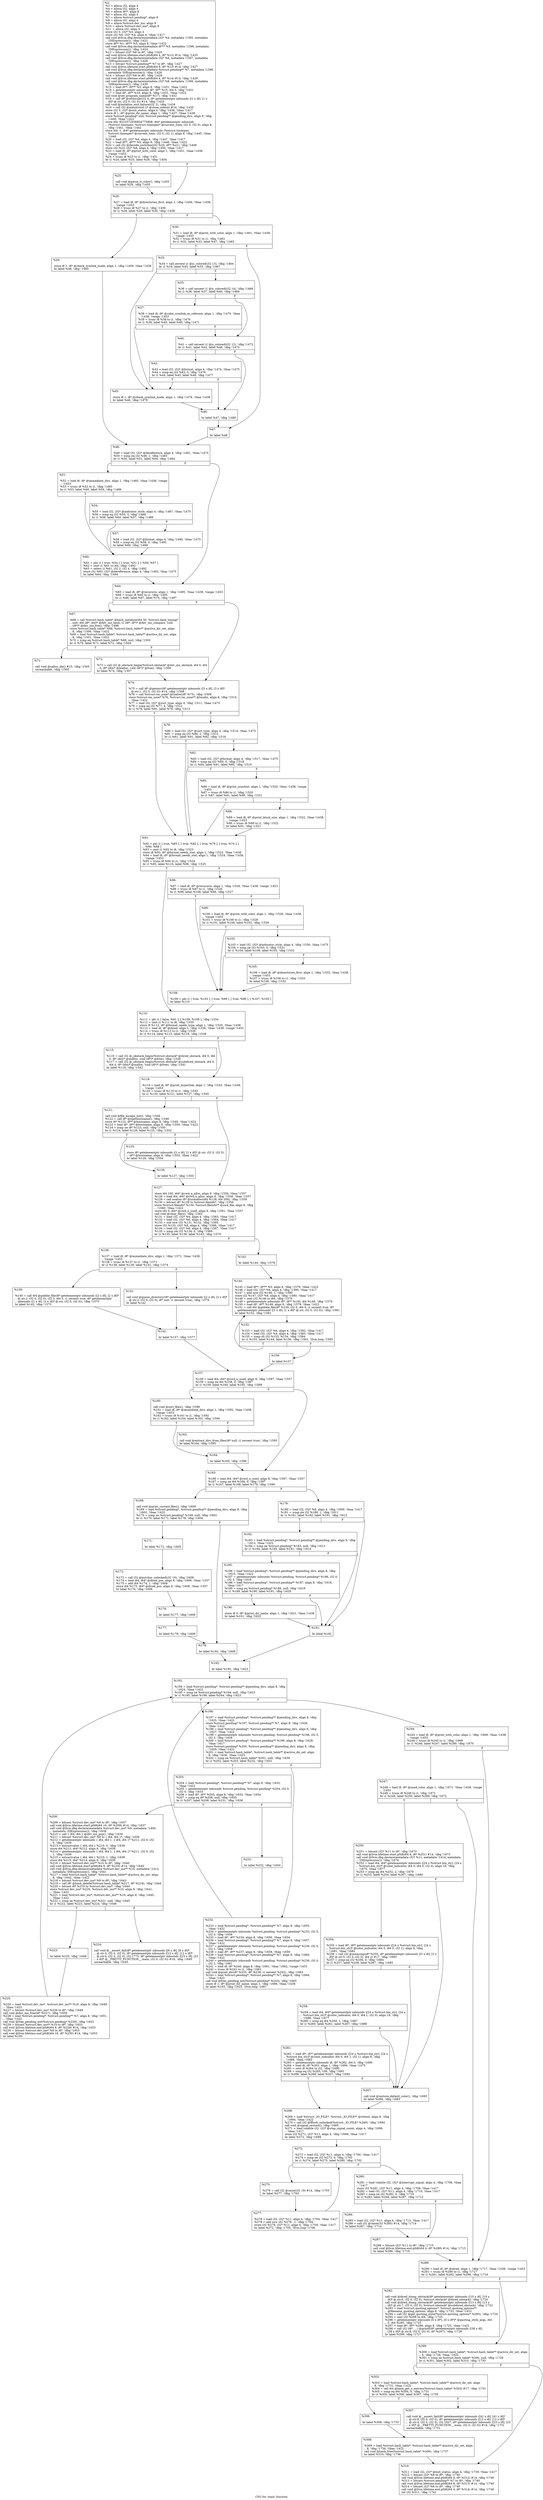 digraph "CFG for 'main' function" {
	label="CFG for 'main' function";

	Node0xefc700 [shape=record,label="{%2:\l  %3 = alloca i32, align 4\l  %4 = alloca i32, align 4\l  %5 = alloca i8**, align 8\l  %6 = alloca i32, align 4\l  %7 = alloca %struct.pending*, align 8\l  %8 = alloca i32, align 4\l  %9 = alloca %struct.dev_ino, align 8\l  %10 = alloca %struct.dev_ino*, align 8\l  %11 = alloca i32, align 4\l  store i32 0, i32* %3, align 4\l  store i32 %0, i32* %4, align 4, !tbaa !1417\l  call void @llvm.dbg.declare(metadata i32* %4, metadata !1395, metadata\l... !DIExpression()), !dbg !1421\l  store i8** %1, i8*** %5, align 8, !tbaa !1422\l  call void @llvm.dbg.declare(metadata i8*** %5, metadata !1396, metadata\l... !DIExpression()), !dbg !1424\l  %12 = bitcast i32* %6 to i8*, !dbg !1425\l  call void @llvm.lifetime.start.p0i8(i64 4, i8* %12) #14, !dbg !1425\l  call void @llvm.dbg.declare(metadata i32* %6, metadata !1397, metadata\l... !DIExpression()), !dbg !1426\l  %13 = bitcast %struct.pending** %7 to i8*, !dbg !1427\l  call void @llvm.lifetime.start.p0i8(i64 8, i8* %13) #14, !dbg !1427\l  call void @llvm.dbg.declare(metadata %struct.pending** %7, metadata !1398,\l... metadata !DIExpression()), !dbg !1428\l  %14 = bitcast i32* %8 to i8*, !dbg !1429\l  call void @llvm.lifetime.start.p0i8(i64 4, i8* %14) #14, !dbg !1429\l  call void @llvm.dbg.declare(metadata i32* %8, metadata !1399, metadata\l... !DIExpression()), !dbg !1430\l  %15 = load i8**, i8*** %5, align 8, !dbg !1431, !tbaa !1422\l  %16 = getelementptr inbounds i8*, i8** %15, i64 0, !dbg !1431\l  %17 = load i8*, i8** %16, align 8, !dbg !1431, !tbaa !1422\l  call void @set_program_name(i8* %17), !dbg !1432\l  %18 = call i8* @setlocale(i32 6, i8* getelementptr inbounds ([1 x i8], [1 x\l... i8]* @.str, i32 0, i32 0)) #14, !dbg !1433\l  call void @initialize_exit_failure(i32 2), !dbg !1434\l  %19 = call i32 @atexit(void ()* @close_stdout) #14, !dbg !1435\l  store i32 0, i32* @exit_status, align 4, !dbg !1436, !tbaa !1417\l  store i8 1, i8* @print_dir_name, align 1, !dbg !1437, !tbaa !1438\l  store %struct.pending* null, %struct.pending** @pending_dirs, align 8, !dbg\l... !1440, !tbaa !1422\l  store i64 -9223372036854775808, i64* getelementptr inbounds\l... (%struct.timespec, %struct.timespec* @current_time, i32 0, i32 0), align 8,\l... !dbg !1441, !tbaa !1442\l  store i64 -1, i64* getelementptr inbounds (%struct.timespec,\l... %struct.timespec* @current_time, i32 0, i32 1), align 8, !dbg !1445, !tbaa\l... !1446\l  %20 = load i32, i32* %4, align 4, !dbg !1447, !tbaa !1417\l  %21 = load i8**, i8*** %5, align 8, !dbg !1448, !tbaa !1422\l  %22 = call i32 @decode_switches(i32 %20, i8** %21), !dbg !1449\l  store i32 %22, i32* %6, align 4, !dbg !1450, !tbaa !1417\l  %23 = load i8, i8* @print_with_color, align 1, !dbg !1451, !tbaa !1438,\l... !range !1453\l  %24 = trunc i8 %23 to i1, !dbg !1451\l  br i1 %24, label %25, label %26, !dbg !1454\l|{<s0>T|<s1>F}}"];
	Node0xefc700:s0 -> Node0xefc840;
	Node0xefc700:s1 -> Node0xefc890;
	Node0xefc840 [shape=record,label="{%25:\l\l  call void @parse_ls_color(), !dbg !1455\l  br label %26, !dbg !1455\l}"];
	Node0xefc840 -> Node0xefc890;
	Node0xefc890 [shape=record,label="{%26:\l\l  %27 = load i8, i8* @directories_first, align 1, !dbg !1456, !tbaa !1438,\l... !range !1453\l  %28 = trunc i8 %27 to i1, !dbg !1456\l  br i1 %28, label %29, label %30, !dbg !1458\l|{<s0>T|<s1>F}}"];
	Node0xefc890:s0 -> Node0xefce00;
	Node0xefc890:s1 -> Node0xefce50;
	Node0xefce00 [shape=record,label="{%29:\l\l  store i8 1, i8* @check_symlink_mode, align 1, !dbg !1459, !tbaa !1438\l  br label %48, !dbg !1460\l}"];
	Node0xefce00 -> Node0xefbd50;
	Node0xefce50 [shape=record,label="{%30:\l\l  %31 = load i8, i8* @print_with_color, align 1, !dbg !1461, !tbaa !1438,\l... !range !1453\l  %32 = trunc i8 %31 to i1, !dbg !1461\l  br i1 %32, label %33, label %47, !dbg !1463\l|{<s0>T|<s1>F}}"];
	Node0xefce50:s0 -> Node0xefcea0;
	Node0xefce50:s1 -> Node0xefbd00;
	Node0xefcea0 [shape=record,label="{%33:\l\l  %34 = call zeroext i1 @is_colored(i32 13), !dbg !1464\l  br i1 %34, label %45, label %35, !dbg !1467\l|{<s0>T|<s1>F}}"];
	Node0xefcea0:s0 -> Node0xefbc60;
	Node0xefcea0:s1 -> Node0xefcef0;
	Node0xefcef0 [shape=record,label="{%35:\l\l  %36 = call zeroext i1 @is_colored(i32 14), !dbg !1468\l  br i1 %36, label %37, label %40, !dbg !1469\l|{<s0>T|<s1>F}}"];
	Node0xefcef0:s0 -> Node0xefcf40;
	Node0xefcef0:s1 -> Node0xefcf90;
	Node0xefcf40 [shape=record,label="{%37:\l\l  %38 = load i8, i8* @color_symlink_as_referent, align 1, !dbg !1470, !tbaa\l... !1438, !range !1453\l  %39 = trunc i8 %38 to i1, !dbg !1470\l  br i1 %39, label %45, label %40, !dbg !1471\l|{<s0>T|<s1>F}}"];
	Node0xefcf40:s0 -> Node0xefbc60;
	Node0xefcf40:s1 -> Node0xefcf90;
	Node0xefcf90 [shape=record,label="{%40:\l\l  %41 = call zeroext i1 @is_colored(i32 12), !dbg !1472\l  br i1 %41, label %42, label %46, !dbg !1473\l|{<s0>T|<s1>F}}"];
	Node0xefcf90:s0 -> Node0xefbc10;
	Node0xefcf90:s1 -> Node0xefbcb0;
	Node0xefbc10 [shape=record,label="{%42:\l\l  %43 = load i32, i32* @format, align 4, !dbg !1474, !tbaa !1475\l  %44 = icmp eq i32 %43, 0, !dbg !1476\l  br i1 %44, label %45, label %46, !dbg !1477\l|{<s0>T|<s1>F}}"];
	Node0xefbc10:s0 -> Node0xefbc60;
	Node0xefbc10:s1 -> Node0xefbcb0;
	Node0xefbc60 [shape=record,label="{%45:\l\l  store i8 1, i8* @check_symlink_mode, align 1, !dbg !1478, !tbaa !1438\l  br label %46, !dbg !1479\l}"];
	Node0xefbc60 -> Node0xefbcb0;
	Node0xefbcb0 [shape=record,label="{%46:\l\l  br label %47, !dbg !1480\l}"];
	Node0xefbcb0 -> Node0xefbd00;
	Node0xefbd00 [shape=record,label="{%47:\l\l  br label %48\l}"];
	Node0xefbd00 -> Node0xefbd50;
	Node0xefbd50 [shape=record,label="{%48:\l\l  %49 = load i32, i32* @dereference, align 4, !dbg !1481, !tbaa !1475\l  %50 = icmp eq i32 %49, 1, !dbg !1483\l  br i1 %50, label %51, label %64, !dbg !1484\l|{<s0>T|<s1>F}}"];
	Node0xefbd50:s0 -> Node0xefbda0;
	Node0xefbd50:s1 -> Node0xefdb60;
	Node0xefbda0 [shape=record,label="{%51:\l\l  %52 = load i8, i8* @immediate_dirs, align 1, !dbg !1485, !tbaa !1438, !range\l... !1453\l  %53 = trunc i8 %52 to i1, !dbg !1485\l  br i1 %53, label %60, label %54, !dbg !1486\l|{<s0>T|<s1>F}}"];
	Node0xefbda0:s0 -> Node0xefdb10;
	Node0xefbda0:s1 -> Node0xefda70;
	Node0xefda70 [shape=record,label="{%54:\l\l  %55 = load i32, i32* @indicator_style, align 4, !dbg !1487, !tbaa !1475\l  %56 = icmp eq i32 %55, 3, !dbg !1488\l  br i1 %56, label %60, label %57, !dbg !1489\l|{<s0>T|<s1>F}}"];
	Node0xefda70:s0 -> Node0xefdb10;
	Node0xefda70:s1 -> Node0xefdac0;
	Node0xefdac0 [shape=record,label="{%57:\l\l  %58 = load i32, i32* @format, align 4, !dbg !1490, !tbaa !1475\l  %59 = icmp eq i32 %58, 0, !dbg !1491\l  br label %60, !dbg !1489\l}"];
	Node0xefdac0 -> Node0xefdb10;
	Node0xefdb10 [shape=record,label="{%60:\l\l  %61 = phi i1 [ true, %54 ], [ true, %51 ], [ %59, %57 ]\l  %62 = zext i1 %61 to i64, !dbg !1492\l  %63 = select i1 %61, i32 2, i32 4, !dbg !1492\l  store i32 %63, i32* @dereference, align 4, !dbg !1493, !tbaa !1475\l  br label %64, !dbg !1494\l}"];
	Node0xefdb10 -> Node0xefdb60;
	Node0xefdb60 [shape=record,label="{%64:\l\l  %65 = load i8, i8* @recursive, align 1, !dbg !1495, !tbaa !1438, !range !1453\l  %66 = trunc i8 %65 to i1, !dbg !1495\l  br i1 %66, label %67, label %74, !dbg !1497\l|{<s0>T|<s1>F}}"];
	Node0xefdb60:s0 -> Node0xefdbb0;
	Node0xefdb60:s1 -> Node0xefe130;
	Node0xefdbb0 [shape=record,label="{%67:\l\l  %68 = call %struct.hash_table* @hash_initialize(i64 30, %struct.hash_tuning*\l... null, i64 (i8*, i64)* @dev_ino_hash, i1 (i8*, i8*)* @dev_ino_compare, void\l... (i8*)* @dev_ino_free), !dbg !1498\l  store %struct.hash_table* %68, %struct.hash_table** @active_dir_set, align\l... 8, !dbg !1500, !tbaa !1422\l  %69 = load %struct.hash_table*, %struct.hash_table** @active_dir_set, align\l... 8, !dbg !1501, !tbaa !1422\l  %70 = icmp eq %struct.hash_table* %69, null, !dbg !1503\l  br i1 %70, label %71, label %72, !dbg !1504\l|{<s0>T|<s1>F}}"];
	Node0xefdbb0:s0 -> Node0xefdc00;
	Node0xefdbb0:s1 -> Node0xefe0e0;
	Node0xefdc00 [shape=record,label="{%71:\l\l  call void @xalloc_die() #15, !dbg !1505\l  unreachable, !dbg !1505\l}"];
	Node0xefe0e0 [shape=record,label="{%72:\l\l  %73 = call i32 @_obstack_begin(%struct.obstack* @dev_ino_obstack, i64 0, i64\l... 0, i8* (i64)* @malloc, void (i8*)* @free), !dbg !1506\l  br label %74, !dbg !1507\l}"];
	Node0xefe0e0 -> Node0xefe130;
	Node0xefe130 [shape=record,label="{%74:\l\l  %75 = call i8* @getenv(i8* getelementptr inbounds ([3 x i8], [3 x i8]*\l... @.str.1, i32 0, i32 0)) #14, !dbg !1508\l  %76 = call %struct.tm_zone* @tzalloc(i8* %75), !dbg !1509\l  store %struct.tm_zone* %76, %struct.tm_zone** @localtz, align 8, !dbg !1510,\l... !tbaa !1422\l  %77 = load i32, i32* @sort_type, align 4, !dbg !1511, !tbaa !1475\l  %78 = icmp eq i32 %77, 4, !dbg !1512\l  br i1 %78, label %91, label %79, !dbg !1513\l|{<s0>T|<s1>F}}"];
	Node0xefe130:s0 -> Node0xefe7c0;
	Node0xefe130:s1 -> Node0xefe180;
	Node0xefe180 [shape=record,label="{%79:\l\l  %80 = load i32, i32* @sort_type, align 4, !dbg !1514, !tbaa !1475\l  %81 = icmp eq i32 %80, 2, !dbg !1515\l  br i1 %81, label %91, label %82, !dbg !1516\l|{<s0>T|<s1>F}}"];
	Node0xefe180:s0 -> Node0xefe7c0;
	Node0xefe180:s1 -> Node0xefe1d0;
	Node0xefe1d0 [shape=record,label="{%82:\l\l  %83 = load i32, i32* @format, align 4, !dbg !1517, !tbaa !1475\l  %84 = icmp eq i32 %83, 0, !dbg !1518\l  br i1 %84, label %91, label %85, !dbg !1519\l|{<s0>T|<s1>F}}"];
	Node0xefe1d0:s0 -> Node0xefe7c0;
	Node0xefe1d0:s1 -> Node0xefe220;
	Node0xefe220 [shape=record,label="{%85:\l\l  %86 = load i8, i8* @print_scontext, align 1, !dbg !1520, !tbaa !1438, !range\l... !1453\l  %87 = trunc i8 %86 to i1, !dbg !1520\l  br i1 %87, label %91, label %88, !dbg !1521\l|{<s0>T|<s1>F}}"];
	Node0xefe220:s0 -> Node0xefe7c0;
	Node0xefe220:s1 -> Node0xefe270;
	Node0xefe270 [shape=record,label="{%88:\l\l  %89 = load i8, i8* @print_block_size, align 1, !dbg !1522, !tbaa !1438,\l... !range !1453\l  %90 = trunc i8 %89 to i1, !dbg !1522\l  br label %91, !dbg !1521\l}"];
	Node0xefe270 -> Node0xefe7c0;
	Node0xefe7c0 [shape=record,label="{%91:\l\l  %92 = phi i1 [ true, %85 ], [ true, %82 ], [ true, %79 ], [ true, %74 ], [\l... %90, %88 ]\l  %93 = zext i1 %92 to i8, !dbg !1523\l  store i8 %93, i8* @format_needs_stat, align 1, !dbg !1523, !tbaa !1438\l  %94 = load i8, i8* @format_needs_stat, align 1, !dbg !1524, !tbaa !1438,\l... !range !1453\l  %95 = trunc i8 %94 to i1, !dbg !1524\l  br i1 %95, label %110, label %96, !dbg !1525\l|{<s0>T|<s1>F}}"];
	Node0xefe7c0:s0 -> Node0xefeee0;
	Node0xefe7c0:s1 -> Node0xefe810;
	Node0xefe810 [shape=record,label="{%96:\l\l  %97 = load i8, i8* @recursive, align 1, !dbg !1526, !tbaa !1438, !range !1453\l  %98 = trunc i8 %97 to i1, !dbg !1526\l  br i1 %98, label %108, label %99, !dbg !1527\l|{<s0>T|<s1>F}}"];
	Node0xefe810:s0 -> Node0xefe950;
	Node0xefe810:s1 -> Node0xefe860;
	Node0xefe860 [shape=record,label="{%99:\l\l  %100 = load i8, i8* @print_with_color, align 1, !dbg !1528, !tbaa !1438,\l... !range !1453\l  %101 = trunc i8 %100 to i1, !dbg !1528\l  br i1 %101, label %108, label %102, !dbg !1529\l|{<s0>T|<s1>F}}"];
	Node0xefe860:s0 -> Node0xefe950;
	Node0xefe860:s1 -> Node0xefe8b0;
	Node0xefe8b0 [shape=record,label="{%102:\l\l  %103 = load i32, i32* @indicator_style, align 4, !dbg !1530, !tbaa !1475\l  %104 = icmp ne i32 %103, 0, !dbg !1531\l  br i1 %104, label %108, label %105, !dbg !1532\l|{<s0>T|<s1>F}}"];
	Node0xefe8b0:s0 -> Node0xefe950;
	Node0xefe8b0:s1 -> Node0xefe900;
	Node0xefe900 [shape=record,label="{%105:\l\l  %106 = load i8, i8* @directories_first, align 1, !dbg !1533, !tbaa !1438,\l... !range !1453\l  %107 = trunc i8 %106 to i1, !dbg !1533\l  br label %108, !dbg !1532\l}"];
	Node0xefe900 -> Node0xefe950;
	Node0xefe950 [shape=record,label="{%108:\l\l  %109 = phi i1 [ true, %102 ], [ true, %99 ], [ true, %96 ], [ %107, %105 ]\l  br label %110\l}"];
	Node0xefe950 -> Node0xefeee0;
	Node0xefeee0 [shape=record,label="{%110:\l\l  %111 = phi i1 [ false, %91 ], [ %109, %108 ], !dbg !1534\l  %112 = zext i1 %111 to i8, !dbg !1535\l  store i8 %112, i8* @format_needs_type, align 1, !dbg !1535, !tbaa !1438\l  %113 = load i8, i8* @dired, align 1, !dbg !1536, !tbaa !1438, !range !1453\l  %114 = trunc i8 %113 to i1, !dbg !1536\l  br i1 %114, label %115, label %118, !dbg !1538\l|{<s0>T|<s1>F}}"];
	Node0xefeee0:s0 -> Node0xefef30;
	Node0xefeee0:s1 -> Node0xefef80;
	Node0xefef30 [shape=record,label="{%115:\l\l  %116 = call i32 @_obstack_begin(%struct.obstack* @dired_obstack, i64 0, i64\l... 0, i8* (i64)* @malloc, void (i8*)* @free), !dbg !1539\l  %117 = call i32 @_obstack_begin(%struct.obstack* @subdired_obstack, i64 0,\l... i64 0, i8* (i64)* @malloc, void (i8*)* @free), !dbg !1541\l  br label %118, !dbg !1542\l}"];
	Node0xefef30 -> Node0xefef80;
	Node0xefef80 [shape=record,label="{%118:\l\l  %119 = load i8, i8* @print_hyperlink, align 1, !dbg !1543, !tbaa !1438,\l... !range !1453\l  %120 = trunc i8 %119 to i1, !dbg !1543\l  br i1 %120, label %121, label %127, !dbg !1545\l|{<s0>T|<s1>F}}"];
	Node0xefef80:s0 -> Node0xefefd0;
	Node0xefef80:s1 -> Node0xf10390;
	Node0xefefd0 [shape=record,label="{%121:\l\l  call void @file_escape_init(), !dbg !1546\l  %122 = call i8* @xgethostname(), !dbg !1548\l  store i8* %122, i8** @hostname, align 8, !dbg !1549, !tbaa !1422\l  %123 = load i8*, i8** @hostname, align 8, !dbg !1550, !tbaa !1422\l  %124 = icmp ne i8* %123, null, !dbg !1550\l  br i1 %124, label %126, label %125, !dbg !1552\l|{<s0>T|<s1>F}}"];
	Node0xefefd0:s0 -> Node0xeff070;
	Node0xefefd0:s1 -> Node0xeff020;
	Node0xeff020 [shape=record,label="{%125:\l\l  store i8* getelementptr inbounds ([1 x i8], [1 x i8]* @.str, i32 0, i32 0),\l... i8** @hostname, align 8, !dbg !1553, !tbaa !1422\l  br label %126, !dbg !1554\l}"];
	Node0xeff020 -> Node0xeff070;
	Node0xeff070 [shape=record,label="{%126:\l\l  br label %127, !dbg !1555\l}"];
	Node0xeff070 -> Node0xf10390;
	Node0xf10390 [shape=record,label="{%127:\l\l  store i64 100, i64* @cwd_n_alloc, align 8, !dbg !1556, !tbaa !1557\l  %128 = load i64, i64* @cwd_n_alloc, align 8, !dbg !1558, !tbaa !1557\l  %129 = call noalias i8* @xnmalloc(i64 %128, i64 200), !dbg !1559\l  %130 = bitcast i8* %129 to %struct.fileinfo*, !dbg !1559\l  store %struct.fileinfo* %130, %struct.fileinfo** @cwd_file, align 8, !dbg\l... !1560, !tbaa !1422\l  store i64 0, i64* @cwd_n_used, align 8, !dbg !1561, !tbaa !1557\l  call void @clear_files(), !dbg !1562\l  %131 = load i32, i32* %4, align 4, !dbg !1563, !tbaa !1417\l  %132 = load i32, i32* %6, align 4, !dbg !1564, !tbaa !1417\l  %133 = sub nsw i32 %131, %132, !dbg !1565\l  store i32 %133, i32* %8, align 4, !dbg !1566, !tbaa !1417\l  %134 = load i32, i32* %8, align 4, !dbg !1567, !tbaa !1417\l  %135 = icmp sle i32 %134, 0, !dbg !1569\l  br i1 %135, label %136, label %143, !dbg !1570\l|{<s0>T|<s1>F}}"];
	Node0xf10390:s0 -> Node0xf103e0;
	Node0xf10390:s1 -> Node0xf10520;
	Node0xf103e0 [shape=record,label="{%136:\l\l  %137 = load i8, i8* @immediate_dirs, align 1, !dbg !1571, !tbaa !1438,\l... !range !1453\l  %138 = trunc i8 %137 to i1, !dbg !1571\l  br i1 %138, label %139, label %141, !dbg !1574\l|{<s0>T|<s1>F}}"];
	Node0xf103e0:s0 -> Node0xf10430;
	Node0xf103e0:s1 -> Node0xf10480;
	Node0xf10430 [shape=record,label="{%139:\l\l  %140 = call i64 @gobble_file(i8* getelementptr inbounds ([2 x i8], [2 x i8]*\l... @.str.2, i32 0, i32 0), i32 3, i64 0, i1 zeroext true, i8* getelementptr\l... inbounds ([1 x i8], [1 x i8]* @.str, i32 0, i32 0)), !dbg !1575\l  br label %142, !dbg !1575\l}"];
	Node0xf10430 -> Node0xf104d0;
	Node0xf10480 [shape=record,label="{%141:\l\l  call void @queue_directory(i8* getelementptr inbounds ([2 x i8], [2 x i8]*\l... @.str.2, i32 0, i32 0), i8* null, i1 zeroext true), !dbg !1576\l  br label %142\l}"];
	Node0xf10480 -> Node0xf104d0;
	Node0xf104d0 [shape=record,label="{%142:\l\l  br label %157, !dbg !1577\l}"];
	Node0xf104d0 -> Node0xf10bc0;
	Node0xf10520 [shape=record,label="{%143:\l\l  br label %144, !dbg !1578\l}"];
	Node0xf10520 -> Node0xf10ad0;
	Node0xf10ad0 [shape=record,label="{%144:\l\l  %145 = load i8**, i8*** %5, align 8, !dbg !1579, !tbaa !1422\l  %146 = load i32, i32* %6, align 4, !dbg !1580, !tbaa !1417\l  %147 = add nsw i32 %146, 1, !dbg !1580\l  store i32 %147, i32* %6, align 4, !dbg !1580, !tbaa !1417\l  %148 = sext i32 %146 to i64, !dbg !1579\l  %149 = getelementptr inbounds i8*, i8** %145, i64 %148, !dbg !1579\l  %150 = load i8*, i8** %149, align 8, !dbg !1579, !tbaa !1422\l  %151 = call i64 @gobble_file(i8* %150, i32 0, i64 0, i1 zeroext true, i8*\l... getelementptr inbounds ([1 x i8], [1 x i8]* @.str, i32 0, i32 0)), !dbg !1581\l  br label %152, !dbg !1581\l}"];
	Node0xf10ad0 -> Node0xf10b20;
	Node0xf10b20 [shape=record,label="{%152:\l\l  %153 = load i32, i32* %6, align 4, !dbg !1582, !tbaa !1417\l  %154 = load i32, i32* %4, align 4, !dbg !1583, !tbaa !1417\l  %155 = icmp slt i32 %153, %154, !dbg !1584\l  br i1 %155, label %144, label %156, !dbg !1581, !llvm.loop !1585\l|{<s0>T|<s1>F}}"];
	Node0xf10b20:s0 -> Node0xf10ad0;
	Node0xf10b20:s1 -> Node0xf10b70;
	Node0xf10b70 [shape=record,label="{%156:\l\l  br label %157\l}"];
	Node0xf10b70 -> Node0xf10bc0;
	Node0xf10bc0 [shape=record,label="{%157:\l\l  %158 = load i64, i64* @cwd_n_used, align 8, !dbg !1587, !tbaa !1557\l  %159 = icmp ne i64 %158, 0, !dbg !1587\l  br i1 %159, label %160, label %165, !dbg !1589\l|{<s0>T|<s1>F}}"];
	Node0xf10bc0:s0 -> Node0xf10c10;
	Node0xf10bc0:s1 -> Node0xf11380;
	Node0xf10c10 [shape=record,label="{%160:\l\l  call void @sort_files(), !dbg !1590\l  %161 = load i8, i8* @immediate_dirs, align 1, !dbg !1592, !tbaa !1438,\l... !range !1453\l  %162 = trunc i8 %161 to i1, !dbg !1592\l  br i1 %162, label %164, label %163, !dbg !1594\l|{<s0>T|<s1>F}}"];
	Node0xf10c10:s0 -> Node0xf11330;
	Node0xf10c10:s1 -> Node0xf10c60;
	Node0xf10c60 [shape=record,label="{%163:\l\l  call void @extract_dirs_from_files(i8* null, i1 zeroext true), !dbg !1595\l  br label %164, !dbg !1595\l}"];
	Node0xf10c60 -> Node0xf11330;
	Node0xf11330 [shape=record,label="{%164:\l\l  br label %165, !dbg !1596\l}"];
	Node0xf11330 -> Node0xf11380;
	Node0xf11380 [shape=record,label="{%165:\l\l  %166 = load i64, i64* @cwd_n_used, align 8, !dbg !1597, !tbaa !1557\l  %167 = icmp ne i64 %166, 0, !dbg !1597\l  br i1 %167, label %168, label %179, !dbg !1599\l|{<s0>T|<s1>F}}"];
	Node0xf11380:s0 -> Node0xf113d0;
	Node0xf11380:s1 -> Node0xf11a40;
	Node0xf113d0 [shape=record,label="{%168:\l\l  call void @print_current_files(), !dbg !1600\l  %169 = load %struct.pending*, %struct.pending** @pending_dirs, align 8, !dbg\l... !1602, !tbaa !1422\l  %170 = icmp ne %struct.pending* %169, null, !dbg !1602\l  br i1 %170, label %171, label %178, !dbg !1604\l|{<s0>T|<s1>F}}"];
	Node0xf113d0:s0 -> Node0xf11420;
	Node0xf113d0:s1 -> Node0xf119f0;
	Node0xf11420 [shape=record,label="{%171:\l\l  br label %172, !dbg !1605\l}"];
	Node0xf11420 -> Node0xf11470;
	Node0xf11470 [shape=record,label="{%172:\l\l  %173 = call i32 @putchar_unlocked(i32 10), !dbg !1606\l  %174 = load i64, i64* @dired_pos, align 8, !dbg !1606, !tbaa !1557\l  %175 = add i64 %174, 1, !dbg !1606\l  store i64 %175, i64* @dired_pos, align 8, !dbg !1606, !tbaa !1557\l  br label %176, !dbg !1606\l}"];
	Node0xf11470 -> Node0xf114c0;
	Node0xf114c0 [shape=record,label="{%176:\l\l  br label %177, !dbg !1606\l}"];
	Node0xf114c0 -> Node0xf119a0;
	Node0xf119a0 [shape=record,label="{%177:\l\l  br label %178, !dbg !1606\l}"];
	Node0xf119a0 -> Node0xf119f0;
	Node0xf119f0 [shape=record,label="{%178:\l\l  br label %192, !dbg !1608\l}"];
	Node0xf119f0 -> Node0xf120d0;
	Node0xf11a40 [shape=record,label="{%179:\l\l  %180 = load i32, i32* %8, align 4, !dbg !1609, !tbaa !1417\l  %181 = icmp sle i32 %180, 1, !dbg !1611\l  br i1 %181, label %182, label %191, !dbg !1612\l|{<s0>T|<s1>F}}"];
	Node0xf11a40:s0 -> Node0xf11a90;
	Node0xf11a40:s1 -> Node0xf12080;
	Node0xf11a90 [shape=record,label="{%182:\l\l  %183 = load %struct.pending*, %struct.pending** @pending_dirs, align 8, !dbg\l... !1613, !tbaa !1422\l  %184 = icmp ne %struct.pending* %183, null, !dbg !1613\l  br i1 %184, label %185, label %191, !dbg !1614\l|{<s0>T|<s1>F}}"];
	Node0xf11a90:s0 -> Node0xf11ae0;
	Node0xf11a90:s1 -> Node0xf12080;
	Node0xf11ae0 [shape=record,label="{%185:\l\l  %186 = load %struct.pending*, %struct.pending** @pending_dirs, align 8, !dbg\l... !1615, !tbaa !1422\l  %187 = getelementptr inbounds %struct.pending, %struct.pending* %186, i32 0,\l... i32 3, !dbg !1616\l  %188 = load %struct.pending*, %struct.pending** %187, align 8, !dbg !1616,\l... !tbaa !1617\l  %189 = icmp eq %struct.pending* %188, null, !dbg !1619\l  br i1 %189, label %190, label %191, !dbg !1620\l|{<s0>T|<s1>F}}"];
	Node0xf11ae0:s0 -> Node0xf11b30;
	Node0xf11ae0:s1 -> Node0xf12080;
	Node0xf11b30 [shape=record,label="{%190:\l\l  store i8 0, i8* @print_dir_name, align 1, !dbg !1621, !tbaa !1438\l  br label %191, !dbg !1622\l}"];
	Node0xf11b30 -> Node0xf12080;
	Node0xf12080 [shape=record,label="{%191:\l\l  br label %192\l}"];
	Node0xf12080 -> Node0xf120d0;
	Node0xf120d0 [shape=record,label="{%192:\l\l  br label %193, !dbg !1623\l}"];
	Node0xf120d0 -> Node0xf12120;
	Node0xf12120 [shape=record,label="{%193:\l\l  %194 = load %struct.pending*, %struct.pending** @pending_dirs, align 8, !dbg\l... !1624, !tbaa !1422\l  %195 = icmp ne %struct.pending* %194, null, !dbg !1623\l  br i1 %195, label %196, label %244, !dbg !1623\l|{<s0>T|<s1>F}}"];
	Node0xf12120:s0 -> Node0xf12170;
	Node0xf12120:s1 -> Node0xf129e0;
	Node0xf12170 [shape=record,label="{%196:\l\l  %197 = load %struct.pending*, %struct.pending** @pending_dirs, align 8, !dbg\l... !1625, !tbaa !1422\l  store %struct.pending* %197, %struct.pending** %7, align 8, !dbg !1626,\l... !tbaa !1422\l  %198 = load %struct.pending*, %struct.pending** @pending_dirs, align 8, !dbg\l... !1627, !tbaa !1422\l  %199 = getelementptr inbounds %struct.pending, %struct.pending* %198, i32 0,\l... i32 3, !dbg !1628\l  %200 = load %struct.pending*, %struct.pending** %199, align 8, !dbg !1628,\l... !tbaa !1617\l  store %struct.pending* %200, %struct.pending** @pending_dirs, align 8, !dbg\l... !1629, !tbaa !1422\l  %201 = load %struct.hash_table*, %struct.hash_table** @active_dir_set, align\l... 8, !dbg !1630, !tbaa !1422\l  %202 = icmp ne %struct.hash_table* %201, null, !dbg !1630\l  br i1 %202, label %203, label %232, !dbg !1631\l|{<s0>T|<s1>F}}"];
	Node0xf12170:s0 -> Node0xf121c0;
	Node0xf12170:s1 -> Node0xf12990;
	Node0xf121c0 [shape=record,label="{%203:\l\l  %204 = load %struct.pending*, %struct.pending** %7, align 8, !dbg !1632,\l... !tbaa !1422\l  %205 = getelementptr inbounds %struct.pending, %struct.pending* %204, i32 0,\l... i32 0, !dbg !1633\l  %206 = load i8*, i8** %205, align 8, !dbg !1633, !tbaa !1634\l  %207 = icmp eq i8* %206, null, !dbg !1635\l  br i1 %207, label %208, label %231, !dbg !1636\l|{<s0>T|<s1>F}}"];
	Node0xf121c0:s0 -> Node0xf12210;
	Node0xf121c0:s1 -> Node0xf12940;
	Node0xf12210 [shape=record,label="{%208:\l\l  %209 = bitcast %struct.dev_ino* %9 to i8*, !dbg !1637\l  call void @llvm.lifetime.start.p0i8(i64 16, i8* %209) #14, !dbg !1637\l  call void @llvm.dbg.declare(metadata %struct.dev_ino* %9, metadata !1400,\l... metadata !DIExpression()), !dbg !1638\l  %210 = call \{ i64, i64 \} @dev_ino_pop(), !dbg !1639\l  %211 = bitcast %struct.dev_ino* %9 to \{ i64, i64 \}*, !dbg !1639\l  %212 = getelementptr inbounds \{ i64, i64 \}, \{ i64, i64 \}* %211, i32 0, i32\l... 0, !dbg !1639\l  %213 = extractvalue \{ i64, i64 \} %210, 0, !dbg !1639\l  store i64 %213, i64* %212, align 8, !dbg !1639\l  %214 = getelementptr inbounds \{ i64, i64 \}, \{ i64, i64 \}* %211, i32 0, i32\l... 1, !dbg !1639\l  %215 = extractvalue \{ i64, i64 \} %210, 1, !dbg !1639\l  store i64 %215, i64* %214, align 8, !dbg !1639\l  %216 = bitcast %struct.dev_ino** %10 to i8*, !dbg !1640\l  call void @llvm.lifetime.start.p0i8(i64 8, i8* %216) #14, !dbg !1640\l  call void @llvm.dbg.declare(metadata %struct.dev_ino** %10, metadata !1412,\l... metadata !DIExpression()), !dbg !1641\l  %217 = load %struct.hash_table*, %struct.hash_table** @active_dir_set, align\l... 8, !dbg !1642, !tbaa !1422\l  %218 = bitcast %struct.dev_ino* %9 to i8*, !dbg !1643\l  %219 = call i8* @hash_delete(%struct.hash_table* %217, i8* %218), !dbg !1644\l  %220 = bitcast i8* %219 to %struct.dev_ino*, !dbg !1644\l  store %struct.dev_ino* %220, %struct.dev_ino** %10, align 8, !dbg !1641,\l... !tbaa !1422\l  %221 = load %struct.dev_ino*, %struct.dev_ino** %10, align 8, !dbg !1645,\l... !tbaa !1422\l  %222 = icmp ne %struct.dev_ino* %221, null, !dbg !1645\l  br i1 %222, label %223, label %224, !dbg !1648\l|{<s0>T|<s1>F}}"];
	Node0xf12210:s0 -> Node0xf12850;
	Node0xf12210:s1 -> Node0xf128a0;
	Node0xf12850 [shape=record,label="{%223:\l\l  br label %225, !dbg !1648\l}"];
	Node0xf12850 -> Node0xf128f0;
	Node0xf128a0 [shape=record,label="{%224:\l\l  call void @__assert_fail(i8* getelementptr inbounds ([6 x i8], [6 x i8]*\l... @.str.3, i32 0, i32 0), i8* getelementptr inbounds ([12 x i8], [12 x i8]*\l... @.str.4, i32 0, i32 0), i32 1775, i8* getelementptr inbounds ([23 x i8], [23\l... x i8]* @__PRETTY_FUNCTION__.main, i32 0, i32 0)) #16, !dbg !1645\l  unreachable, !dbg !1645\l}"];
	Node0xf128f0 [shape=record,label="{%225:\l\l  %226 = load %struct.dev_ino*, %struct.dev_ino** %10, align 8, !dbg !1649,\l... !tbaa !1422\l  %227 = bitcast %struct.dev_ino* %226 to i8*, !dbg !1649\l  call void @dev_ino_free(i8* %227), !dbg !1650\l  %228 = load %struct.pending*, %struct.pending** %7, align 8, !dbg !1651,\l... !tbaa !1422\l  call void @free_pending_ent(%struct.pending* %228), !dbg !1652\l  %229 = bitcast %struct.dev_ino** %10 to i8*, !dbg !1653\l  call void @llvm.lifetime.end.p0i8(i64 8, i8* %229) #14, !dbg !1653\l  %230 = bitcast %struct.dev_ino* %9 to i8*, !dbg !1653\l  call void @llvm.lifetime.end.p0i8(i64 16, i8* %230) #14, !dbg !1653\l  br label %193\l}"];
	Node0xf128f0 -> Node0xf12120;
	Node0xf12940 [shape=record,label="{%231:\l\l  br label %232, !dbg !1654\l}"];
	Node0xf12940 -> Node0xf12990;
	Node0xf12990 [shape=record,label="{%232:\l\l  %233 = load %struct.pending*, %struct.pending** %7, align 8, !dbg !1655,\l... !tbaa !1422\l  %234 = getelementptr inbounds %struct.pending, %struct.pending* %233, i32 0,\l... i32 0, !dbg !1656\l  %235 = load i8*, i8** %234, align 8, !dbg !1656, !tbaa !1634\l  %236 = load %struct.pending*, %struct.pending** %7, align 8, !dbg !1657,\l... !tbaa !1422\l  %237 = getelementptr inbounds %struct.pending, %struct.pending* %236, i32 0,\l... i32 1, !dbg !1658\l  %238 = load i8*, i8** %237, align 8, !dbg !1658, !tbaa !1659\l  %239 = load %struct.pending*, %struct.pending** %7, align 8, !dbg !1660,\l... !tbaa !1422\l  %240 = getelementptr inbounds %struct.pending, %struct.pending* %239, i32 0,\l... i32 2, !dbg !1661\l  %241 = load i8, i8* %240, align 8, !dbg !1661, !tbaa !1662, !range !1453\l  %242 = trunc i8 %241 to i1, !dbg !1661\l  call void @print_dir(i8* %235, i8* %238, i1 zeroext %242), !dbg !1663\l  %243 = load %struct.pending*, %struct.pending** %7, align 8, !dbg !1664,\l... !tbaa !1422\l  call void @free_pending_ent(%struct.pending* %243), !dbg !1665\l  store i8 1, i8* @print_dir_name, align 1, !dbg !1666, !tbaa !1438\l  br label %193, !dbg !1623, !llvm.loop !1667\l}"];
	Node0xf12990 -> Node0xf12120;
	Node0xf129e0 [shape=record,label="{%244:\l\l  %245 = load i8, i8* @print_with_color, align 1, !dbg !1669, !tbaa !1438,\l... !range !1453\l  %246 = trunc i8 %245 to i1, !dbg !1669\l  br i1 %246, label %247, label %289, !dbg !1670\l|{<s0>T|<s1>F}}"];
	Node0xf129e0:s0 -> Node0xf1c920;
	Node0xf129e0:s1 -> Node0xf1cd30;
	Node0xf1c920 [shape=record,label="{%247:\l\l  %248 = load i8, i8* @used_color, align 1, !dbg !1671, !tbaa !1438, !range\l... !1453\l  %249 = trunc i8 %248 to i1, !dbg !1671\l  br i1 %249, label %250, label %289, !dbg !1672\l|{<s0>T|<s1>F}}"];
	Node0xf1c920:s0 -> Node0xf1c970;
	Node0xf1c920:s1 -> Node0xf1cd30;
	Node0xf1c970 [shape=record,label="{%250:\l\l  %251 = bitcast i32* %11 to i8*, !dbg !1673\l  call void @llvm.lifetime.start.p0i8(i64 4, i8* %251) #14, !dbg !1673\l  call void @llvm.dbg.declare(metadata i32* %11, metadata !1414, metadata\l... !DIExpression()), !dbg !1674\l  %252 = load i64, i64* getelementptr inbounds ([24 x %struct.bin_str], [24 x\l... %struct.bin_str]* @color_indicator, i64 0, i64 0, i32 0), align 16, !dbg\l... !1675, !tbaa !1677\l  %253 = icmp eq i64 %252, 2, !dbg !1679\l  br i1 %253, label %254, label %267, !dbg !1680\l|{<s0>T|<s1>F}}"];
	Node0xf1c970:s0 -> Node0xf1c9c0;
	Node0xf1c970:s1 -> Node0xf1cab0;
	Node0xf1c9c0 [shape=record,label="{%254:\l\l  %255 = load i8*, i8** getelementptr inbounds ([24 x %struct.bin_str], [24 x\l... %struct.bin_str]* @color_indicator, i64 0, i64 0, i32 1), align 8, !dbg\l... !1681, !tbaa !1682\l  %256 = call i32 @memcmp(i8* %255, i8* getelementptr inbounds ([3 x i8], [3 x\l... i8]* @.str.5, i32 0, i32 0), i64 2) #17, !dbg !1683\l  %257 = icmp eq i32 %256, 0, !dbg !1684\l  br i1 %257, label %258, label %267, !dbg !1685\l|{<s0>T|<s1>F}}"];
	Node0xf1c9c0:s0 -> Node0xf1ca10;
	Node0xf1c9c0:s1 -> Node0xf1cab0;
	Node0xf1ca10 [shape=record,label="{%258:\l\l  %259 = load i64, i64* getelementptr inbounds ([24 x %struct.bin_str], [24 x\l... %struct.bin_str]* @color_indicator, i64 0, i64 1, i32 0), align 16, !dbg\l... !1686, !tbaa !1677\l  %260 = icmp eq i64 %259, 1, !dbg !1687\l  br i1 %260, label %261, label %267, !dbg !1688\l|{<s0>T|<s1>F}}"];
	Node0xf1ca10:s0 -> Node0xf1ca60;
	Node0xf1ca10:s1 -> Node0xf1cab0;
	Node0xf1ca60 [shape=record,label="{%261:\l\l  %262 = load i8*, i8** getelementptr inbounds ([24 x %struct.bin_str], [24 x\l... %struct.bin_str]* @color_indicator, i64 0, i64 1, i32 1), align 8, !dbg\l... !1689, !tbaa !1682\l  %263 = getelementptr inbounds i8, i8* %262, i64 0, !dbg !1690\l  %264 = load i8, i8* %263, align 1, !dbg !1690, !tbaa !1475\l  %265 = sext i8 %264 to i32, !dbg !1690\l  %266 = icmp eq i32 %265, 109, !dbg !1691\l  br i1 %266, label %268, label %267, !dbg !1692\l|{<s0>T|<s1>F}}"];
	Node0xf1ca60:s0 -> Node0xf1cb00;
	Node0xf1ca60:s1 -> Node0xf1cab0;
	Node0xf1cab0 [shape=record,label="{%267:\l\l  call void @restore_default_color(), !dbg !1693\l  br label %268, !dbg !1693\l}"];
	Node0xf1cab0 -> Node0xf1cb00;
	Node0xf1cb00 [shape=record,label="{%268:\l\l  %269 = load %struct._IO_FILE*, %struct._IO_FILE** @stdout, align 8, !dbg\l... !1694, !tbaa !1422\l  %270 = call i32 @fflush_unlocked(%struct._IO_FILE* %269), !dbg !1694\l  call void @signal_restore(), !dbg !1695\l  %271 = load volatile i32, i32* @stop_signal_count, align 4, !dbg !1696,\l... !tbaa !1417\l  store i32 %271, i32* %11, align 4, !dbg !1698, !tbaa !1417\l  br label %272, !dbg !1699\l}"];
	Node0xf1cb00 -> Node0xf1cb50;
	Node0xf1cb50 [shape=record,label="{%272:\l\l  %273 = load i32, i32* %11, align 4, !dbg !1700, !tbaa !1417\l  %274 = icmp ne i32 %273, 0, !dbg !1702\l  br i1 %274, label %275, label %280, !dbg !1702\l|{<s0>T|<s1>F}}"];
	Node0xf1cb50:s0 -> Node0xf1cba0;
	Node0xf1cb50:s1 -> Node0xf1cc40;
	Node0xf1cba0 [shape=record,label="{%275:\l\l  %276 = call i32 @raise(i32 19) #14, !dbg !1703\l  br label %277, !dbg !1703\l}"];
	Node0xf1cba0 -> Node0xf1cbf0;
	Node0xf1cbf0 [shape=record,label="{%277:\l\l  %278 = load i32, i32* %11, align 4, !dbg !1704, !tbaa !1417\l  %279 = add nsw i32 %278, -1, !dbg !1704\l  store i32 %279, i32* %11, align 4, !dbg !1704, !tbaa !1417\l  br label %272, !dbg !1705, !llvm.loop !1706\l}"];
	Node0xf1cbf0 -> Node0xf1cb50;
	Node0xf1cc40 [shape=record,label="{%280:\l\l  %281 = load volatile i32, i32* @interrupt_signal, align 4, !dbg !1708, !tbaa\l... !1417\l  store i32 %281, i32* %11, align 4, !dbg !1709, !tbaa !1417\l  %282 = load i32, i32* %11, align 4, !dbg !1710, !tbaa !1417\l  %283 = icmp ne i32 %282, 0, !dbg !1710\l  br i1 %283, label %284, label %287, !dbg !1712\l|{<s0>T|<s1>F}}"];
	Node0xf1cc40:s0 -> Node0xf1cc90;
	Node0xf1cc40:s1 -> Node0xf1cce0;
	Node0xf1cc90 [shape=record,label="{%284:\l\l  %285 = load i32, i32* %11, align 4, !dbg !1713, !tbaa !1417\l  %286 = call i32 @raise(i32 %285) #14, !dbg !1714\l  br label %287, !dbg !1714\l}"];
	Node0xf1cc90 -> Node0xf1cce0;
	Node0xf1cce0 [shape=record,label="{%287:\l\l  %288 = bitcast i32* %11 to i8*, !dbg !1715\l  call void @llvm.lifetime.end.p0i8(i64 4, i8* %288) #14, !dbg !1715\l  br label %289, !dbg !1716\l}"];
	Node0xf1cce0 -> Node0xf1cd30;
	Node0xf1cd30 [shape=record,label="{%289:\l\l  %290 = load i8, i8* @dired, align 1, !dbg !1717, !tbaa !1438, !range !1453\l  %291 = trunc i8 %290 to i1, !dbg !1717\l  br i1 %291, label %292, label %299, !dbg !1719\l|{<s0>T|<s1>F}}"];
	Node0xf1cd30:s0 -> Node0xf1cd80;
	Node0xf1cd30:s1 -> Node0xf1cdd0;
	Node0xf1cd80 [shape=record,label="{%292:\l\l  call void @dired_dump_obstack(i8* getelementptr inbounds ([10 x i8], [10 x\l... i8]* @.str.6, i32 0, i32 0), %struct.obstack* @dired_obstack), !dbg !1720\l  call void @dired_dump_obstack(i8* getelementptr inbounds ([13 x i8], [13 x\l... i8]* @.str.7, i32 0, i32 0), %struct.obstack* @subdired_obstack), !dbg !1722\l  %293 = load %struct.quoting_options*, %struct.quoting_options**\l... @filename_quoting_options, align 8, !dbg !1723, !tbaa !1422\l  %294 = call i32 @get_quoting_style(%struct.quoting_options* %293), !dbg !1724\l  %295 = zext i32 %294 to i64, !dbg !1725\l  %296 = getelementptr inbounds [0 x i8*], [0 x i8*]* @quoting_style_args, i64\l... 0, i64 %295, !dbg !1725\l  %297 = load i8*, i8** %296, align 8, !dbg !1725, !tbaa !1422\l  %298 = call i32 (i8*, ...) @printf(i8* getelementptr inbounds ([38 x i8],\l... [38 x i8]* @.str.8, i32 0, i32 0), i8* %297), !dbg !1726\l  br label %299, !dbg !1727\l}"];
	Node0xf1cd80 -> Node0xf1cdd0;
	Node0xf1cdd0 [shape=record,label="{%299:\l\l  %300 = load %struct.hash_table*, %struct.hash_table** @active_dir_set, align\l... 8, !dbg !1728, !tbaa !1422\l  %301 = icmp ne %struct.hash_table* %300, null, !dbg !1728\l  br i1 %301, label %302, label %310, !dbg !1730\l|{<s0>T|<s1>F}}"];
	Node0xf1cdd0:s0 -> Node0xf1ce20;
	Node0xf1cdd0:s1 -> Node0xf1cf60;
	Node0xf1ce20 [shape=record,label="{%302:\l\l  %303 = load %struct.hash_table*, %struct.hash_table** @active_dir_set, align\l... 8, !dbg !1731, !tbaa !1422\l  %304 = call i64 @hash_get_n_entries(%struct.hash_table* %303) #17, !dbg !1731\l  %305 = icmp eq i64 %304, 0, !dbg !1731\l  br i1 %305, label %306, label %307, !dbg !1735\l|{<s0>T|<s1>F}}"];
	Node0xf1ce20:s0 -> Node0xf1ce70;
	Node0xf1ce20:s1 -> Node0xf1cec0;
	Node0xf1ce70 [shape=record,label="{%306:\l\l  br label %308, !dbg !1735\l}"];
	Node0xf1ce70 -> Node0xf1cf10;
	Node0xf1cec0 [shape=record,label="{%307:\l\l  call void @__assert_fail(i8* getelementptr inbounds ([41 x i8], [41 x i8]*\l... @.str.9, i32 0, i32 0), i8* getelementptr inbounds ([12 x i8], [12 x i8]*\l... @.str.4, i32 0, i32 0), i32 1827, i8* getelementptr inbounds ([23 x i8], [23\l... x i8]* @__PRETTY_FUNCTION__.main, i32 0, i32 0)) #16, !dbg !1731\l  unreachable, !dbg !1731\l}"];
	Node0xf1cf10 [shape=record,label="{%308:\l\l  %309 = load %struct.hash_table*, %struct.hash_table** @active_dir_set, align\l... 8, !dbg !1736, !tbaa !1422\l  call void @hash_free(%struct.hash_table* %309), !dbg !1737\l  br label %310, !dbg !1738\l}"];
	Node0xf1cf10 -> Node0xf1cf60;
	Node0xf1cf60 [shape=record,label="{%310:\l\l  %311 = load i32, i32* @exit_status, align 4, !dbg !1739, !tbaa !1417\l  %312 = bitcast i32* %8 to i8*, !dbg !1740\l  call void @llvm.lifetime.end.p0i8(i64 4, i8* %312) #14, !dbg !1740\l  %313 = bitcast %struct.pending** %7 to i8*, !dbg !1740\l  call void @llvm.lifetime.end.p0i8(i64 8, i8* %313) #14, !dbg !1740\l  %314 = bitcast i32* %6 to i8*, !dbg !1740\l  call void @llvm.lifetime.end.p0i8(i64 4, i8* %314) #14, !dbg !1740\l  ret i32 %311, !dbg !1741\l}"];
}
